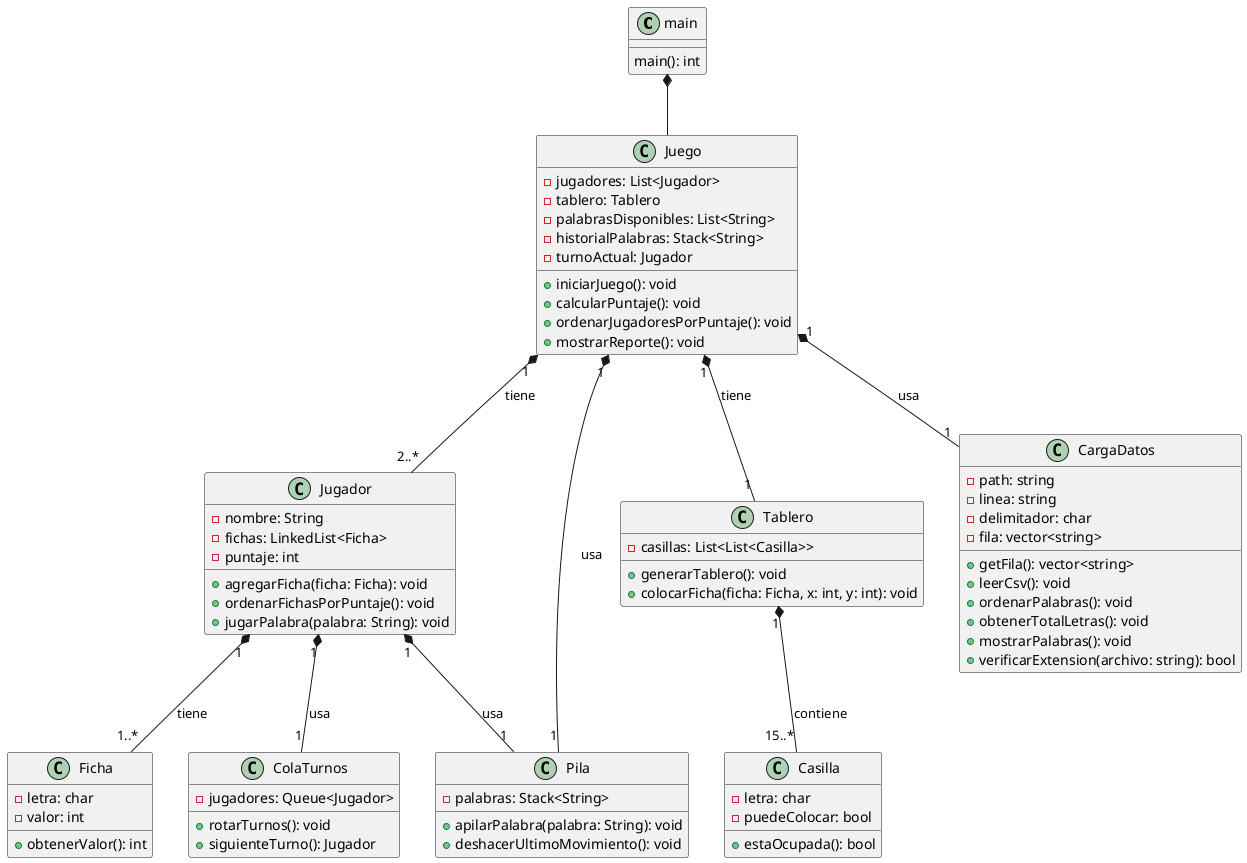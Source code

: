 @startuml Scrabble

class main {
    main(): int
}

main *-- Juego

class Juego {
  - jugadores: List<Jugador>
  - tablero: Tablero
  - palabrasDisponibles: List<String>
  - historialPalabras: Stack<String>
  - turnoActual: Jugador
  + iniciarJuego(): void
  + calcularPuntaje(): void
  + ordenarJugadoresPorPuntaje(): void
  + mostrarReporte(): void
}

class Jugador {
  - nombre: String
  - fichas: LinkedList<Ficha>
  - puntaje: int
  + agregarFicha(ficha: Ficha): void
  + ordenarFichasPorPuntaje(): void
  + jugarPalabra(palabra: String): void
}

class Ficha {
  - letra: char
  - valor: int
  + obtenerValor(): int
}

class Tablero {
  - casillas: List<List<Casilla>>
  + generarTablero(): void
  + colocarFicha(ficha: Ficha, x: int, y: int): void
}

class Casilla {
  - letra: char
  - puedeColocar: bool
  + estaOcupada(): bool
}

class ColaTurnos {
  - jugadores: Queue<Jugador>
  + rotarTurnos(): void
  + siguienteTurno(): Jugador
}

class Pila {
  - palabras: Stack<String>
  + apilarPalabra(palabra: String): void
  + deshacerUltimoMovimiento(): void
}

class CargaDatos {
  - path: string
  - linea: string
  - delimitador: char
  - fila: vector<string>
  + getFila(): vector<string>
  + leerCsv(): void
  + ordenarPalabras(): void
  + obtenerTotalLetras(): void
  + mostrarPalabras(): void
  + verificarExtension(archivo: string): bool
}

Juego "1" *-- "2..*" Jugador : tiene
Juego "1" *-- "1" Tablero : tiene
Jugador "1" *-- "1..*" Ficha : tiene
Jugador "1" *-- "1" ColaTurnos : usa
Tablero "1" *-- "15..*" Casilla : contiene
Juego "1" *-- "1" Pila : usa
Jugador "1" *-- "1" Pila : usa
Juego "1" *-- "1" CargaDatos : usa

@enduml
